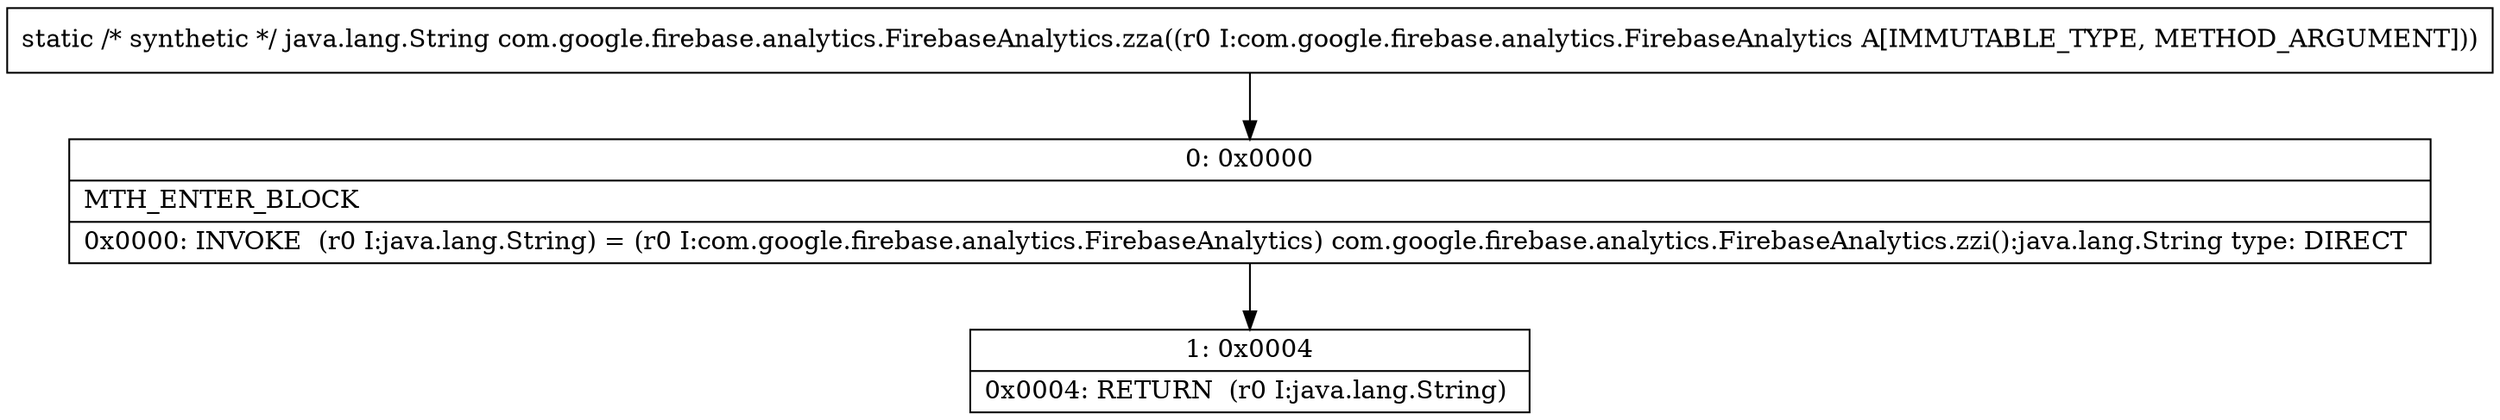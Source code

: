digraph "CFG forcom.google.firebase.analytics.FirebaseAnalytics.zza(Lcom\/google\/firebase\/analytics\/FirebaseAnalytics;)Ljava\/lang\/String;" {
Node_0 [shape=record,label="{0\:\ 0x0000|MTH_ENTER_BLOCK\l|0x0000: INVOKE  (r0 I:java.lang.String) = (r0 I:com.google.firebase.analytics.FirebaseAnalytics) com.google.firebase.analytics.FirebaseAnalytics.zzi():java.lang.String type: DIRECT \l}"];
Node_1 [shape=record,label="{1\:\ 0x0004|0x0004: RETURN  (r0 I:java.lang.String) \l}"];
MethodNode[shape=record,label="{static \/* synthetic *\/ java.lang.String com.google.firebase.analytics.FirebaseAnalytics.zza((r0 I:com.google.firebase.analytics.FirebaseAnalytics A[IMMUTABLE_TYPE, METHOD_ARGUMENT])) }"];
MethodNode -> Node_0;
Node_0 -> Node_1;
}

